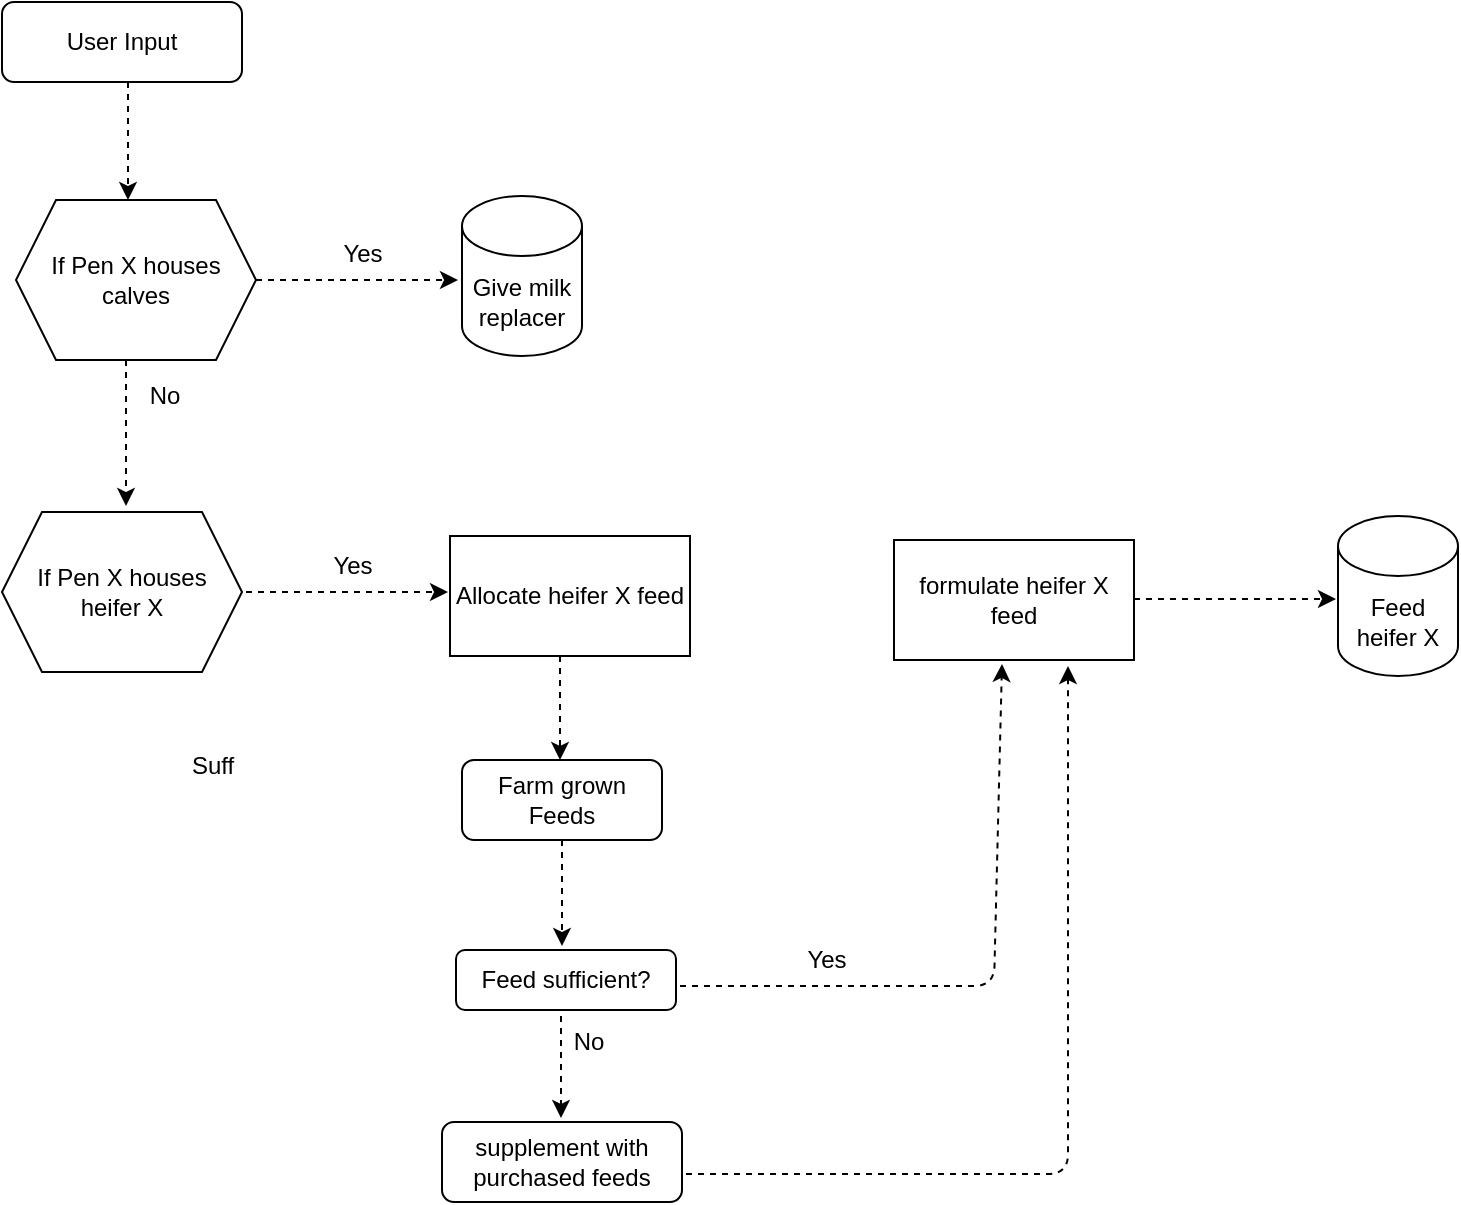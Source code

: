 <mxfile version="14.8.0" type="github">
  <diagram id="C5RBs43oDa-KdzZeNtuy" name="Page-1">
    <mxGraphModel dx="1422" dy="791" grid="0" gridSize="10" guides="1" tooltips="1" connect="1" arrows="1" fold="1" page="1" pageScale="1" pageWidth="3300" pageHeight="4681" math="0" shadow="0">
      <root>
        <mxCell id="WIyWlLk6GJQsqaUBKTNV-0" />
        <mxCell id="WIyWlLk6GJQsqaUBKTNV-1" parent="WIyWlLk6GJQsqaUBKTNV-0" />
        <mxCell id="WIyWlLk6GJQsqaUBKTNV-3" value="User Input" style="rounded=1;whiteSpace=wrap;html=1;fontSize=12;glass=0;strokeWidth=1;shadow=0;" parent="WIyWlLk6GJQsqaUBKTNV-1" vertex="1">
          <mxGeometry x="449" y="65" width="120" height="40" as="geometry" />
        </mxCell>
        <mxCell id="f6fIOls7Kiw5WpBTuDC4-1" value="" style="endArrow=classic;html=1;dashed=1;" edge="1" parent="WIyWlLk6GJQsqaUBKTNV-1">
          <mxGeometry width="50" height="50" relative="1" as="geometry">
            <mxPoint x="512" y="105" as="sourcePoint" />
            <mxPoint x="512" y="164" as="targetPoint" />
          </mxGeometry>
        </mxCell>
        <mxCell id="f6fIOls7Kiw5WpBTuDC4-2" value="If Pen X houses calves" style="shape=hexagon;perimeter=hexagonPerimeter2;whiteSpace=wrap;html=1;fixedSize=1;" vertex="1" parent="WIyWlLk6GJQsqaUBKTNV-1">
          <mxGeometry x="456" y="164" width="120" height="80" as="geometry" />
        </mxCell>
        <mxCell id="f6fIOls7Kiw5WpBTuDC4-3" value="" style="endArrow=classic;html=1;dashed=1;exitX=1;exitY=0.5;exitDx=0;exitDy=0;" edge="1" parent="WIyWlLk6GJQsqaUBKTNV-1" source="f6fIOls7Kiw5WpBTuDC4-2">
          <mxGeometry width="50" height="50" relative="1" as="geometry">
            <mxPoint x="626" y="190" as="sourcePoint" />
            <mxPoint x="677" y="204" as="targetPoint" />
          </mxGeometry>
        </mxCell>
        <mxCell id="f6fIOls7Kiw5WpBTuDC4-4" value="Yes" style="text;html=1;align=center;verticalAlign=middle;resizable=0;points=[];autosize=1;strokeColor=none;" vertex="1" parent="WIyWlLk6GJQsqaUBKTNV-1">
          <mxGeometry x="614" y="182" width="30" height="18" as="geometry" />
        </mxCell>
        <mxCell id="f6fIOls7Kiw5WpBTuDC4-5" value="Give milk replacer" style="shape=cylinder3;whiteSpace=wrap;html=1;boundedLbl=1;backgroundOutline=1;size=15;" vertex="1" parent="WIyWlLk6GJQsqaUBKTNV-1">
          <mxGeometry x="679" y="162" width="60" height="80" as="geometry" />
        </mxCell>
        <mxCell id="f6fIOls7Kiw5WpBTuDC4-6" value="" style="endArrow=classic;html=1;dashed=1;" edge="1" parent="WIyWlLk6GJQsqaUBKTNV-1">
          <mxGeometry width="50" height="50" relative="1" as="geometry">
            <mxPoint x="511" y="244" as="sourcePoint" />
            <mxPoint x="511" y="317" as="targetPoint" />
          </mxGeometry>
        </mxCell>
        <mxCell id="f6fIOls7Kiw5WpBTuDC4-7" value="No" style="text;html=1;align=center;verticalAlign=middle;resizable=0;points=[];autosize=1;strokeColor=none;" vertex="1" parent="WIyWlLk6GJQsqaUBKTNV-1">
          <mxGeometry x="517" y="253" width="26" height="18" as="geometry" />
        </mxCell>
        <mxCell id="f6fIOls7Kiw5WpBTuDC4-8" value="If Pen X houses heifer X" style="shape=hexagon;perimeter=hexagonPerimeter2;whiteSpace=wrap;html=1;fixedSize=1;" vertex="1" parent="WIyWlLk6GJQsqaUBKTNV-1">
          <mxGeometry x="449" y="320" width="120" height="80" as="geometry" />
        </mxCell>
        <mxCell id="f6fIOls7Kiw5WpBTuDC4-9" value="" style="endArrow=classic;html=1;dashed=1;exitX=1;exitY=0.5;exitDx=0;exitDy=0;" edge="1" parent="WIyWlLk6GJQsqaUBKTNV-1">
          <mxGeometry width="50" height="50" relative="1" as="geometry">
            <mxPoint x="571" y="360" as="sourcePoint" />
            <mxPoint x="672" y="360" as="targetPoint" />
          </mxGeometry>
        </mxCell>
        <mxCell id="f6fIOls7Kiw5WpBTuDC4-10" value="Yes" style="text;html=1;align=center;verticalAlign=middle;resizable=0;points=[];autosize=1;strokeColor=none;" vertex="1" parent="WIyWlLk6GJQsqaUBKTNV-1">
          <mxGeometry x="609" y="338" width="30" height="18" as="geometry" />
        </mxCell>
        <mxCell id="f6fIOls7Kiw5WpBTuDC4-11" value="Feed heifer X" style="shape=cylinder3;whiteSpace=wrap;html=1;boundedLbl=1;backgroundOutline=1;size=15;" vertex="1" parent="WIyWlLk6GJQsqaUBKTNV-1">
          <mxGeometry x="1117" y="322" width="60" height="80" as="geometry" />
        </mxCell>
        <mxCell id="f6fIOls7Kiw5WpBTuDC4-12" value="Allocate heifer X feed" style="rounded=0;whiteSpace=wrap;html=1;" vertex="1" parent="WIyWlLk6GJQsqaUBKTNV-1">
          <mxGeometry x="673" y="332" width="120" height="60" as="geometry" />
        </mxCell>
        <mxCell id="f6fIOls7Kiw5WpBTuDC4-13" value="" style="endArrow=classic;html=1;dashed=1;" edge="1" parent="WIyWlLk6GJQsqaUBKTNV-1">
          <mxGeometry width="50" height="50" relative="1" as="geometry">
            <mxPoint x="728.5" y="572" as="sourcePoint" />
            <mxPoint x="728.5" y="623" as="targetPoint" />
          </mxGeometry>
        </mxCell>
        <mxCell id="f6fIOls7Kiw5WpBTuDC4-14" value="formulate heifer X feed" style="rounded=0;whiteSpace=wrap;html=1;" vertex="1" parent="WIyWlLk6GJQsqaUBKTNV-1">
          <mxGeometry x="895" y="334" width="120" height="60" as="geometry" />
        </mxCell>
        <mxCell id="f6fIOls7Kiw5WpBTuDC4-15" value="" style="endArrow=classic;html=1;dashed=1;exitX=1;exitY=0.5;exitDx=0;exitDy=0;" edge="1" parent="WIyWlLk6GJQsqaUBKTNV-1">
          <mxGeometry width="50" height="50" relative="1" as="geometry">
            <mxPoint x="1015" y="363.5" as="sourcePoint" />
            <mxPoint x="1116" y="363.5" as="targetPoint" />
          </mxGeometry>
        </mxCell>
        <mxCell id="f6fIOls7Kiw5WpBTuDC4-18" value="" style="endArrow=classic;html=1;dashed=1;entryX=0.45;entryY=1.033;entryDx=0;entryDy=0;entryPerimeter=0;" edge="1" parent="WIyWlLk6GJQsqaUBKTNV-1" target="f6fIOls7Kiw5WpBTuDC4-14">
          <mxGeometry width="50" height="50" relative="1" as="geometry">
            <mxPoint x="788" y="557" as="sourcePoint" />
            <mxPoint x="950" y="402" as="targetPoint" />
            <Array as="points">
              <mxPoint x="945" y="557" />
            </Array>
          </mxGeometry>
        </mxCell>
        <mxCell id="f6fIOls7Kiw5WpBTuDC4-19" value="" style="endArrow=classic;html=1;dashed=1;exitX=0.5;exitY=1;exitDx=0;exitDy=0;" edge="1" parent="WIyWlLk6GJQsqaUBKTNV-1" source="f6fIOls7Kiw5WpBTuDC4-24">
          <mxGeometry width="50" height="50" relative="1" as="geometry">
            <mxPoint x="739" y="563" as="sourcePoint" />
            <mxPoint x="729" y="537" as="targetPoint" />
          </mxGeometry>
        </mxCell>
        <mxCell id="f6fIOls7Kiw5WpBTuDC4-24" value="Farm grown Feeds" style="rounded=1;whiteSpace=wrap;html=1;fontSize=12;glass=0;strokeWidth=1;shadow=0;rotation=0;" vertex="1" parent="WIyWlLk6GJQsqaUBKTNV-1">
          <mxGeometry x="679" y="444" width="100" height="40" as="geometry" />
        </mxCell>
        <mxCell id="f6fIOls7Kiw5WpBTuDC4-25" value="supplement with purchased feeds" style="rounded=1;whiteSpace=wrap;html=1;fontSize=12;glass=0;strokeWidth=1;shadow=0;rotation=0;" vertex="1" parent="WIyWlLk6GJQsqaUBKTNV-1">
          <mxGeometry x="669" y="625" width="120" height="40" as="geometry" />
        </mxCell>
        <mxCell id="f6fIOls7Kiw5WpBTuDC4-26" value="Suff" style="text;html=1;align=center;verticalAlign=middle;resizable=0;points=[];autosize=1;strokeColor=none;" vertex="1" parent="WIyWlLk6GJQsqaUBKTNV-1">
          <mxGeometry x="538" y="438" width="31" height="18" as="geometry" />
        </mxCell>
        <mxCell id="f6fIOls7Kiw5WpBTuDC4-27" value="" style="endArrow=classic;html=1;dashed=1;" edge="1" parent="WIyWlLk6GJQsqaUBKTNV-1">
          <mxGeometry width="50" height="50" relative="1" as="geometry">
            <mxPoint x="728" y="392" as="sourcePoint" />
            <mxPoint x="728" y="444" as="targetPoint" />
          </mxGeometry>
        </mxCell>
        <mxCell id="f6fIOls7Kiw5WpBTuDC4-28" value="Feed sufficient?" style="rounded=1;whiteSpace=wrap;html=1;" vertex="1" parent="WIyWlLk6GJQsqaUBKTNV-1">
          <mxGeometry x="676" y="539" width="110" height="30" as="geometry" />
        </mxCell>
        <mxCell id="f6fIOls7Kiw5WpBTuDC4-29" value="Yes" style="text;html=1;align=center;verticalAlign=middle;resizable=0;points=[];autosize=1;strokeColor=none;" vertex="1" parent="WIyWlLk6GJQsqaUBKTNV-1">
          <mxGeometry x="846" y="535" width="30" height="18" as="geometry" />
        </mxCell>
        <mxCell id="f6fIOls7Kiw5WpBTuDC4-30" value="No" style="text;html=1;align=center;verticalAlign=middle;resizable=0;points=[];autosize=1;strokeColor=none;" vertex="1" parent="WIyWlLk6GJQsqaUBKTNV-1">
          <mxGeometry x="729" y="576" width="26" height="18" as="geometry" />
        </mxCell>
        <mxCell id="f6fIOls7Kiw5WpBTuDC4-31" value="" style="endArrow=classic;html=1;dashed=1;" edge="1" parent="WIyWlLk6GJQsqaUBKTNV-1">
          <mxGeometry width="50" height="50" relative="1" as="geometry">
            <mxPoint x="791" y="651.02" as="sourcePoint" />
            <mxPoint x="982" y="397" as="targetPoint" />
            <Array as="points">
              <mxPoint x="982" y="651" />
            </Array>
          </mxGeometry>
        </mxCell>
      </root>
    </mxGraphModel>
  </diagram>
</mxfile>
